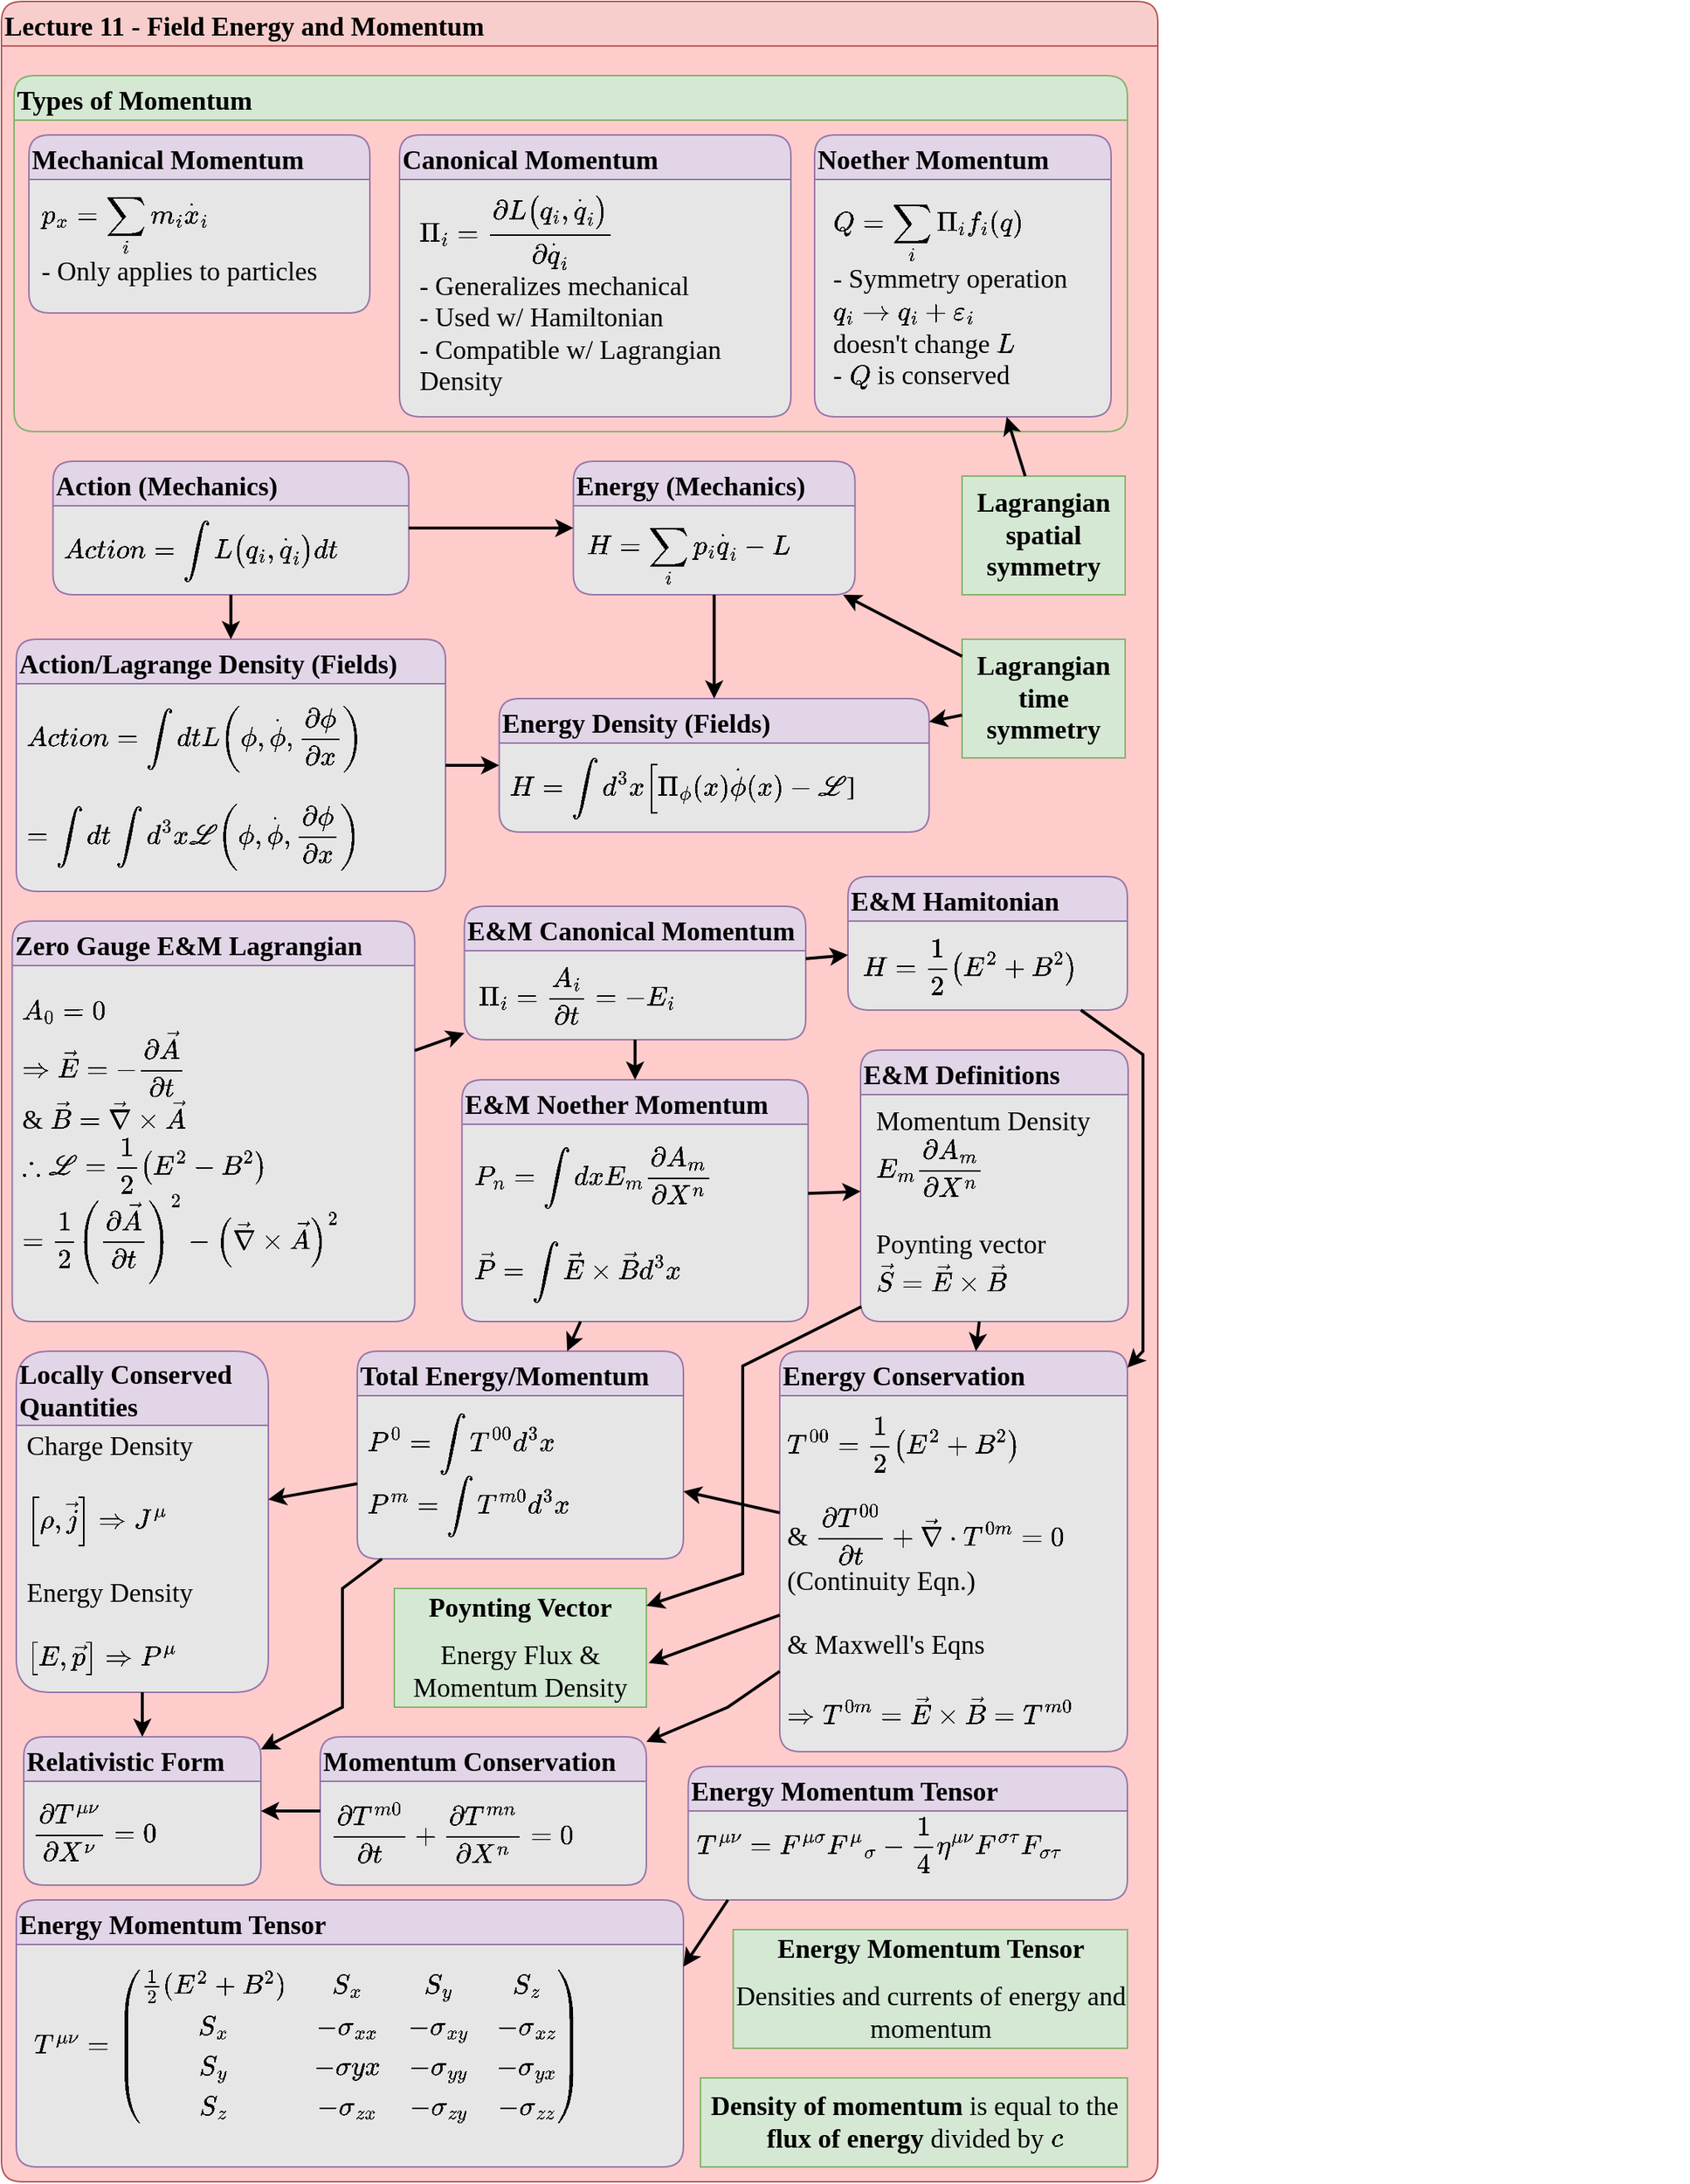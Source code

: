 <mxfile version="25.0.1">
  <diagram id="JDI_gfJpjxLJ_JYhKjTu" name="Page-1">
    <mxGraphModel dx="1803" dy="1056" grid="1" gridSize="10" guides="1" tooltips="1" connect="1" arrows="1" fold="1" page="1" pageScale="1" pageWidth="850" pageHeight="1100" math="1" shadow="0">
      <root>
        <mxCell id="0" />
        <mxCell id="1" parent="0" />
        <mxCell id="2" value="Lecture 11 - Field Energy and Momentum" style="swimlane;fontFamily=Comic Sans MS;fontSize=18;align=left;fillColor=#f8cecc;strokeColor=#b85450;fillStyle=auto;rounded=1;startSize=30;labelBackgroundColor=none;swimlaneFillColor=#FFCCCC;gradientColor=none;gradientDirection=south;glass=0;shadow=0;textShadow=0;labelBorderColor=none;collapsible=0;" parent="1" vertex="1">
          <mxGeometry x="30" y="10" width="780" height="1470" as="geometry" />
        </mxCell>
        <mxCell id="IQ-svMYEMczREjocYg2U-16" value="Relativistic Form" style="swimlane;fontFamily=Comic Sans MS;fontSize=18;align=left;fillColor=#e1d5e7;strokeColor=#9673a6;fillStyle=auto;rounded=1;startSize=30;swimlaneFillColor=#E6E6E6;collapsible=0;enumerate=0;comic=0;moveCells=0;fixedWidth=1;resizable=1;movableLabel=0;backgroundOutline=0;container=1;autosize=0;" vertex="1" parent="2">
          <mxGeometry x="15" y="1170" width="160" height="100" as="geometry">
            <mxRectangle x="40" y="150" width="250" height="40" as="alternateBounds" />
          </mxGeometry>
        </mxCell>
        <mxCell id="IQ-svMYEMczREjocYg2U-17" value="`\frac{\partial T^{\mu\nu}}{\partial X^\nu} = 0`" style="text;html=1;align=left;verticalAlign=middle;resizable=0;points=[];autosize=1;strokeColor=none;fillColor=none;fontSize=18;fontFamily=Comic Sans MS;overflow=visible;portConstraint=none;connectable=0;autosizeGrid=1;backgroundOutline=0;recursiveResize=0;allowArrows=1;" vertex="1" parent="IQ-svMYEMczREjocYg2U-16">
          <mxGeometry x="3.75" y="44" width="440" height="40" as="geometry" />
        </mxCell>
        <mxCell id="E-6iDWutbOKhYZRiamqX-6" value="Types of Momentum" style="swimlane;fontFamily=Comic Sans MS;fontSize=18;align=left;fillColor=#d5e8d4;strokeColor=#82b366;fillStyle=auto;rounded=1;startSize=30;swimlaneFillColor=none;collapsible=0;enumerate=0;comic=0;moveCells=0;fixedWidth=1;resizable=1;movableLabel=0;backgroundOutline=0;container=1;autosize=0;" parent="1" vertex="1">
          <mxGeometry x="38.5" y="60" width="751" height="240" as="geometry">
            <mxRectangle x="40" y="150" width="250" height="40" as="alternateBounds" />
          </mxGeometry>
        </mxCell>
        <mxCell id="vg88usDtNtBHZfyLmnjd-2" value="Mechanical Momentum" style="swimlane;fontFamily=Comic Sans MS;fontSize=18;align=left;fillColor=#e1d5e7;strokeColor=#9673a6;fillStyle=auto;rounded=1;startSize=30;swimlaneFillColor=#E6E6E6;collapsible=0;enumerate=0;comic=0;moveCells=0;fixedWidth=1;resizable=1;movableLabel=0;backgroundOutline=0;container=1;autosize=0;" parent="E-6iDWutbOKhYZRiamqX-6" vertex="1">
          <mxGeometry x="10" y="40" width="230" height="120" as="geometry">
            <mxRectangle x="40" y="150" width="250" height="40" as="alternateBounds" />
          </mxGeometry>
        </mxCell>
        <mxCell id="vg88usDtNtBHZfyLmnjd-3" value="`p_x = \sum_i m_i \dot x_i`&lt;div&gt;- Only applies to particles&lt;/div&gt;" style="text;html=1;align=left;verticalAlign=middle;resizable=0;points=[];autosize=1;strokeColor=none;fillColor=none;fontSize=18;fontFamily=Comic Sans MS;overflow=visible;portConstraint=none;connectable=0;autosizeGrid=1;backgroundOutline=0;recursiveResize=0;allowArrows=1;" parent="vg88usDtNtBHZfyLmnjd-2" vertex="1">
          <mxGeometry x="6" y="42" width="270" height="60" as="geometry" />
        </mxCell>
        <mxCell id="E-6iDWutbOKhYZRiamqX-8" value="Canonical Momentum" style="swimlane;fontFamily=Comic Sans MS;fontSize=18;align=left;fillColor=#e1d5e7;strokeColor=#9673a6;fillStyle=auto;rounded=1;startSize=30;swimlaneFillColor=#E6E6E6;collapsible=0;enumerate=0;comic=0;moveCells=0;fixedWidth=1;resizable=1;movableLabel=0;backgroundOutline=0;container=1;autosize=0;" parent="E-6iDWutbOKhYZRiamqX-6" vertex="1">
          <mxGeometry x="260" y="40" width="264" height="190" as="geometry">
            <mxRectangle x="40" y="150" width="250" height="40" as="alternateBounds" />
          </mxGeometry>
        </mxCell>
        <mxCell id="E-6iDWutbOKhYZRiamqX-9" value="`\Pi_i = \frac{\partial L(q_i, \dot q_i)}{\partial \dot q_i}`&lt;div&gt;- Generalizes mechanical&lt;/div&gt;&lt;div&gt;- Used w/ Hamiltonian&lt;/div&gt;&lt;div&gt;- Compatible w/ Lagrangian&amp;nbsp;&lt;/div&gt;&lt;div&gt;Density&lt;/div&gt;&lt;div&gt;&lt;br&gt;&lt;/div&gt;" style="text;html=1;align=left;verticalAlign=middle;resizable=0;points=[];autosize=1;strokeColor=none;fillColor=none;fontSize=18;fontFamily=Comic Sans MS;overflow=visible;portConstraint=none;connectable=0;autosizeGrid=1;backgroundOutline=0;recursiveResize=0;allowArrows=1;" parent="E-6iDWutbOKhYZRiamqX-8" vertex="1">
          <mxGeometry x="11" y="50" width="520" height="140" as="geometry" />
        </mxCell>
        <mxCell id="E-6iDWutbOKhYZRiamqX-10" value="Noether Momentum" style="swimlane;fontFamily=Comic Sans MS;fontSize=18;align=left;fillColor=#e1d5e7;strokeColor=#9673a6;fillStyle=auto;rounded=1;startSize=30;swimlaneFillColor=#E6E6E6;collapsible=0;enumerate=0;comic=0;moveCells=0;fixedWidth=1;resizable=1;movableLabel=0;backgroundOutline=0;container=1;autosize=0;" parent="E-6iDWutbOKhYZRiamqX-6" vertex="1">
          <mxGeometry x="540" y="40" width="200" height="190" as="geometry">
            <mxRectangle x="40" y="150" width="250" height="40" as="alternateBounds" />
          </mxGeometry>
        </mxCell>
        <mxCell id="E-6iDWutbOKhYZRiamqX-11" value="`Q = \sum_i \Pi_i f_i(q)`&lt;div&gt;- Symmetry operation&amp;nbsp;&lt;/div&gt;&lt;div&gt;`q_i \rightarrow q_i + \epsilon_i`&amp;nbsp;&lt;/div&gt;&lt;div&gt;doesn&#39;t change `L`&lt;/div&gt;&lt;div&gt;- `Q` is conserved&lt;/div&gt;" style="text;html=1;align=left;verticalAlign=middle;resizable=0;points=[];autosize=1;strokeColor=none;fillColor=none;fontSize=18;fontFamily=Comic Sans MS;overflow=visible;portConstraint=none;connectable=0;autosizeGrid=1;backgroundOutline=0;recursiveResize=0;allowArrows=1;" parent="E-6iDWutbOKhYZRiamqX-10" vertex="1">
          <mxGeometry x="10" y="50" width="310" height="120" as="geometry" />
        </mxCell>
        <mxCell id="E-6iDWutbOKhYZRiamqX-12" value="Energy (Mechanics)" style="swimlane;fontFamily=Comic Sans MS;fontSize=18;align=left;fillColor=#e1d5e7;strokeColor=#9673a6;fillStyle=auto;rounded=1;startSize=30;swimlaneFillColor=#E6E6E6;collapsible=0;enumerate=0;comic=0;moveCells=0;fixedWidth=1;resizable=1;movableLabel=0;backgroundOutline=0;container=1;autosize=0;" parent="1" vertex="1">
          <mxGeometry x="415.75" y="320" width="190" height="90" as="geometry">
            <mxRectangle x="40" y="150" width="250" height="40" as="alternateBounds" />
          </mxGeometry>
        </mxCell>
        <mxCell id="E-6iDWutbOKhYZRiamqX-13" value="`H = \sum_i p_i \dot q_i - L`" style="text;html=1;align=left;verticalAlign=middle;resizable=0;points=[];autosize=1;strokeColor=none;fillColor=none;fontSize=18;fontFamily=Comic Sans MS;overflow=visible;portConstraint=none;connectable=0;autosizeGrid=1;backgroundOutline=0;recursiveResize=0;allowArrows=1;" parent="E-6iDWutbOKhYZRiamqX-12" vertex="1">
          <mxGeometry x="7" y="45" width="270" height="40" as="geometry" />
        </mxCell>
        <mxCell id="E-6iDWutbOKhYZRiamqX-14" value="Action (Mechanics)" style="swimlane;fontFamily=Comic Sans MS;fontSize=18;align=left;fillColor=#e1d5e7;strokeColor=#9673a6;fillStyle=auto;rounded=1;startSize=30;swimlaneFillColor=#E6E6E6;collapsible=0;enumerate=0;comic=0;moveCells=0;fixedWidth=1;resizable=1;movableLabel=0;backgroundOutline=0;container=1;autosize=0;" parent="1" vertex="1">
          <mxGeometry x="64.75" y="320" width="240" height="90" as="geometry">
            <mxRectangle x="40" y="150" width="250" height="40" as="alternateBounds" />
          </mxGeometry>
        </mxCell>
        <mxCell id="E-6iDWutbOKhYZRiamqX-15" value="`Action = \int L(q_i, \dot q_i) dt`" style="text;html=1;align=left;verticalAlign=middle;resizable=0;points=[];autosize=1;strokeColor=none;fillColor=none;fontSize=18;fontFamily=Comic Sans MS;overflow=visible;portConstraint=none;connectable=0;autosizeGrid=1;backgroundOutline=0;recursiveResize=0;allowArrows=1;" parent="E-6iDWutbOKhYZRiamqX-14" vertex="1">
          <mxGeometry x="5" y="40" width="310" height="40" as="geometry" />
        </mxCell>
        <mxCell id="E-6iDWutbOKhYZRiamqX-16" value="Action/Lagrange Density (Fields)" style="swimlane;fontFamily=Comic Sans MS;fontSize=18;align=left;fillColor=#e1d5e7;strokeColor=#9673a6;fillStyle=auto;rounded=1;startSize=30;swimlaneFillColor=#E6E6E6;collapsible=0;enumerate=0;comic=0;moveCells=0;fixedWidth=1;resizable=1;movableLabel=0;backgroundOutline=0;container=1;autosize=0;" parent="1" vertex="1">
          <mxGeometry x="40" y="440" width="289.5" height="170" as="geometry">
            <mxRectangle x="40" y="150" width="250" height="40" as="alternateBounds" />
          </mxGeometry>
        </mxCell>
        <mxCell id="E-6iDWutbOKhYZRiamqX-17" value="`Action = \int dt L(\phi, \dot \phi, \frac{\partial \phi}{\partial x})`&lt;div&gt;&lt;br&gt;&lt;div&gt;`= \int dt \int d^3 x \mathcal L(\phi, \dot \phi, \frac{\partial \phi}{\partial x})`&lt;/div&gt;&lt;/div&gt;" style="text;html=1;align=left;verticalAlign=middle;resizable=0;points=[];autosize=1;strokeColor=none;fillColor=none;fontSize=18;fontFamily=Comic Sans MS;overflow=visible;portConstraint=none;connectable=0;autosizeGrid=1;backgroundOutline=0;recursiveResize=0;allowArrows=1;" parent="E-6iDWutbOKhYZRiamqX-16" vertex="1">
          <mxGeometry x="5" y="60" width="710" height="80" as="geometry" />
        </mxCell>
        <mxCell id="E-6iDWutbOKhYZRiamqX-19" value="" style="endArrow=classic;html=1;rounded=0;fontFamily=Comic Sans MS;fontSize=18;fontColor=default;autosize=1;resizable=0;strokeWidth=2;" parent="1" source="E-6iDWutbOKhYZRiamqX-14" target="E-6iDWutbOKhYZRiamqX-16" edge="1">
          <mxGeometry width="50" height="50" relative="1" as="geometry">
            <mxPoint x="356.25" y="360" as="sourcePoint" />
            <mxPoint x="406.25" y="310" as="targetPoint" />
          </mxGeometry>
        </mxCell>
        <mxCell id="E-6iDWutbOKhYZRiamqX-20" value="Energy Density (Fields)" style="swimlane;fontFamily=Comic Sans MS;fontSize=18;align=left;fillColor=#e1d5e7;strokeColor=#9673a6;fillStyle=auto;rounded=1;startSize=30;swimlaneFillColor=#E6E6E6;collapsible=0;enumerate=0;comic=0;moveCells=0;fixedWidth=1;resizable=1;movableLabel=0;backgroundOutline=0;container=1;autosize=0;" parent="1" vertex="1">
          <mxGeometry x="365.75" y="480" width="290" height="90" as="geometry">
            <mxRectangle x="40" y="150" width="250" height="40" as="alternateBounds" />
          </mxGeometry>
        </mxCell>
        <mxCell id="E-6iDWutbOKhYZRiamqX-21" value="`H = \int d^3 x[\Pi_\phi (x) \dot \phi(x) - \mathcal L`]" style="text;html=1;align=left;verticalAlign=middle;resizable=0;points=[];autosize=1;strokeColor=none;fillColor=none;fontSize=18;fontFamily=Comic Sans MS;overflow=visible;portConstraint=none;connectable=0;autosizeGrid=1;backgroundOutline=0;recursiveResize=0;allowArrows=1;" parent="E-6iDWutbOKhYZRiamqX-20" vertex="1">
          <mxGeometry x="5" y="40" width="490" height="40" as="geometry" />
        </mxCell>
        <mxCell id="E-6iDWutbOKhYZRiamqX-24" value="" style="endArrow=classic;html=1;rounded=0;fontFamily=Comic Sans MS;fontSize=18;fontColor=default;autosize=1;resizable=0;strokeWidth=2;" parent="1" source="E-6iDWutbOKhYZRiamqX-12" target="E-6iDWutbOKhYZRiamqX-20" edge="1">
          <mxGeometry width="50" height="50" relative="1" as="geometry">
            <mxPoint x="315.75" y="420" as="sourcePoint" />
            <mxPoint x="365.75" y="370" as="targetPoint" />
          </mxGeometry>
        </mxCell>
        <mxCell id="E-6iDWutbOKhYZRiamqX-25" value="Zero Gauge E&amp;M Lagrangian" style="swimlane;fontFamily=Comic Sans MS;fontSize=18;align=left;fillColor=#e1d5e7;strokeColor=#9673a6;fillStyle=auto;rounded=1;startSize=30;swimlaneFillColor=#E6E6E6;collapsible=0;enumerate=0;comic=0;moveCells=0;fixedWidth=1;resizable=1;movableLabel=0;backgroundOutline=0;container=1;autosize=0;" parent="1" vertex="1">
          <mxGeometry x="37.25" y="630" width="271.5" height="270" as="geometry">
            <mxRectangle x="40" y="150" width="250" height="40" as="alternateBounds" />
          </mxGeometry>
        </mxCell>
        <mxCell id="E-6iDWutbOKhYZRiamqX-26" value="`A_0 = 0`&lt;div&gt;`\implies \vec E = -\frac{\partial \vec A}{\partial t}`&lt;/div&gt;&lt;div&gt;&amp;amp; `\vec B = \vec \nabla \times \vec A`&lt;/div&gt;&lt;div&gt;`\therefore \mathcal L = \frac{1}{2}(E^2 - B^2)`&lt;br&gt;`= \frac{1}{2}(\frac{\partial \vec A}{\partial t})^2 - (\vec \nabla \times \vec A)^2`&lt;/div&gt;" style="text;html=1;align=left;verticalAlign=middle;resizable=0;points=[];autosize=1;strokeColor=none;fillColor=none;fontSize=18;fontFamily=Comic Sans MS;overflow=visible;portConstraint=none;connectable=0;autosizeGrid=1;backgroundOutline=0;recursiveResize=0;allowArrows=1;" parent="E-6iDWutbOKhYZRiamqX-25" vertex="1">
          <mxGeometry x="5" y="87" width="730" height="120" as="geometry" />
        </mxCell>
        <mxCell id="E-6iDWutbOKhYZRiamqX-27" value="" style="endArrow=classic;html=1;rounded=0;fontFamily=Comic Sans MS;fontSize=18;fontColor=default;autosize=1;resizable=0;strokeWidth=2;" parent="1" source="E-6iDWutbOKhYZRiamqX-14" target="E-6iDWutbOKhYZRiamqX-12" edge="1">
          <mxGeometry width="50" height="50" relative="1" as="geometry">
            <mxPoint x="343" y="550" as="sourcePoint" />
            <mxPoint x="393" y="500" as="targetPoint" />
          </mxGeometry>
        </mxCell>
        <mxCell id="E-6iDWutbOKhYZRiamqX-28" value="" style="endArrow=classic;html=1;rounded=0;fontFamily=Comic Sans MS;fontSize=18;fontColor=default;autosize=1;resizable=0;strokeWidth=2;" parent="1" source="E-6iDWutbOKhYZRiamqX-16" target="E-6iDWutbOKhYZRiamqX-20" edge="1">
          <mxGeometry width="50" height="50" relative="1" as="geometry">
            <mxPoint x="315" y="409.09" as="sourcePoint" />
            <mxPoint x="426" y="409.09" as="targetPoint" />
          </mxGeometry>
        </mxCell>
        <mxCell id="E-6iDWutbOKhYZRiamqX-30" value="E&amp;M Canonical Momentum" style="swimlane;fontFamily=Comic Sans MS;fontSize=18;align=left;fillColor=#e1d5e7;strokeColor=#9673a6;fillStyle=auto;rounded=1;startSize=30;swimlaneFillColor=#E6E6E6;collapsible=0;enumerate=0;comic=0;moveCells=0;fixedWidth=1;resizable=1;movableLabel=0;backgroundOutline=0;container=1;autosize=0;" parent="1" vertex="1">
          <mxGeometry x="342.26" y="620" width="230.25" height="90" as="geometry">
            <mxRectangle x="40" y="150" width="250" height="40" as="alternateBounds" />
          </mxGeometry>
        </mxCell>
        <mxCell id="E-6iDWutbOKhYZRiamqX-31" value="`\Pi_i = \frac{A_i}{\partial t} = -E_i`" style="text;html=1;align=left;verticalAlign=middle;resizable=0;points=[];autosize=1;strokeColor=none;fillColor=none;fontSize=18;fontFamily=Comic Sans MS;overflow=visible;portConstraint=none;connectable=0;autosizeGrid=1;backgroundOutline=0;recursiveResize=0;allowArrows=1;" parent="E-6iDWutbOKhYZRiamqX-30" vertex="1">
          <mxGeometry x="8" y="40" width="340" height="40" as="geometry" />
        </mxCell>
        <mxCell id="E-6iDWutbOKhYZRiamqX-32" value="" style="endArrow=classic;html=1;rounded=0;fontFamily=Comic Sans MS;fontSize=18;fontColor=default;autosize=1;resizable=0;strokeWidth=2;" parent="1" source="E-6iDWutbOKhYZRiamqX-25" target="E-6iDWutbOKhYZRiamqX-30" edge="1">
          <mxGeometry width="50" height="50" relative="1" as="geometry">
            <mxPoint x="428.75" y="670" as="sourcePoint" />
            <mxPoint x="478.75" y="620" as="targetPoint" />
          </mxGeometry>
        </mxCell>
        <mxCell id="E-6iDWutbOKhYZRiamqX-33" value="E&amp;M Hamitonian" style="swimlane;fontFamily=Comic Sans MS;fontSize=18;align=left;fillColor=#e1d5e7;strokeColor=#9673a6;fillStyle=auto;rounded=1;startSize=30;swimlaneFillColor=#E6E6E6;collapsible=0;enumerate=0;comic=0;moveCells=0;fixedWidth=1;resizable=1;movableLabel=0;backgroundOutline=0;container=1;autosize=0;" parent="1" vertex="1">
          <mxGeometry x="601" y="600" width="188.5" height="90" as="geometry">
            <mxRectangle x="40" y="150" width="250" height="40" as="alternateBounds" />
          </mxGeometry>
        </mxCell>
        <mxCell id="E-6iDWutbOKhYZRiamqX-34" value="`H = \frac{1}{2}(E^2 + B^2)`" style="text;html=1;align=left;verticalAlign=middle;resizable=0;points=[];autosize=1;strokeColor=none;fillColor=none;fontSize=18;fontFamily=Comic Sans MS;overflow=visible;portConstraint=none;connectable=0;autosizeGrid=1;backgroundOutline=0;recursiveResize=0;allowArrows=1;" parent="E-6iDWutbOKhYZRiamqX-33" vertex="1">
          <mxGeometry x="8" y="40" width="270" height="40" as="geometry" />
        </mxCell>
        <mxCell id="E-6iDWutbOKhYZRiamqX-35" value="" style="endArrow=classic;html=1;rounded=0;fontFamily=Comic Sans MS;fontSize=18;fontColor=default;autosize=1;resizable=0;strokeWidth=2;" parent="1" source="E-6iDWutbOKhYZRiamqX-30" target="E-6iDWutbOKhYZRiamqX-33" edge="1">
          <mxGeometry width="50" height="50" relative="1" as="geometry">
            <mxPoint x="368.75" y="640" as="sourcePoint" />
            <mxPoint x="418.75" y="590" as="targetPoint" />
          </mxGeometry>
        </mxCell>
        <mxCell id="E-6iDWutbOKhYZRiamqX-36" value="&lt;p&gt;&lt;font face=&quot;Comic Sans MS&quot;&gt;&lt;span style=&quot;font-size: 18px;&quot;&gt;&lt;b&gt;Lagrangian time symmetry&lt;/b&gt;&lt;/span&gt;&lt;/font&gt;&lt;/p&gt;" style="text;strokeColor=#82b366;align=center;fillColor=#d5e8d4;html=1;verticalAlign=middle;whiteSpace=wrap;rounded=0;fontFamily=Helvetica;fontSize=11;fontColor=default;rotation=0;" parent="1" vertex="1">
          <mxGeometry x="678" y="440" width="110" height="80" as="geometry" />
        </mxCell>
        <mxCell id="E-6iDWutbOKhYZRiamqX-37" value="&lt;p&gt;&lt;font face=&quot;Comic Sans MS&quot;&gt;&lt;span style=&quot;font-size: 18px;&quot;&gt;&lt;b&gt;Lagrangian spatial symmetry&lt;/b&gt;&lt;/span&gt;&lt;/font&gt;&lt;/p&gt;" style="text;strokeColor=#82b366;align=center;fillColor=#d5e8d4;html=1;verticalAlign=middle;whiteSpace=wrap;rounded=0;fontFamily=Helvetica;fontSize=11;fontColor=default;rotation=0;" parent="1" vertex="1">
          <mxGeometry x="678" y="330" width="110" height="80" as="geometry" />
        </mxCell>
        <mxCell id="E-6iDWutbOKhYZRiamqX-38" value="" style="endArrow=classic;html=1;rounded=0;fontFamily=Comic Sans MS;fontSize=18;fontColor=default;autosize=1;resizable=0;strokeWidth=2;" parent="1" source="E-6iDWutbOKhYZRiamqX-36" target="E-6iDWutbOKhYZRiamqX-12" edge="1">
          <mxGeometry width="50" height="50" relative="1" as="geometry">
            <mxPoint x="370" y="500" as="sourcePoint" />
            <mxPoint x="420" y="450" as="targetPoint" />
          </mxGeometry>
        </mxCell>
        <mxCell id="E-6iDWutbOKhYZRiamqX-39" value="" style="endArrow=classic;html=1;rounded=0;fontFamily=Comic Sans MS;fontSize=18;fontColor=default;autosize=1;resizable=0;strokeWidth=2;" parent="1" source="E-6iDWutbOKhYZRiamqX-37" target="E-6iDWutbOKhYZRiamqX-10" edge="1">
          <mxGeometry width="50" height="50" relative="1" as="geometry">
            <mxPoint x="900" y="340" as="sourcePoint" />
            <mxPoint x="950" y="290" as="targetPoint" />
          </mxGeometry>
        </mxCell>
        <mxCell id="E-6iDWutbOKhYZRiamqX-40" value="" style="endArrow=classic;html=1;rounded=0;fontFamily=Comic Sans MS;fontSize=18;fontColor=default;autosize=1;resizable=0;strokeWidth=2;" parent="1" source="E-6iDWutbOKhYZRiamqX-36" target="E-6iDWutbOKhYZRiamqX-20" edge="1">
          <mxGeometry width="50" height="50" relative="1" as="geometry">
            <mxPoint x="430" y="490" as="sourcePoint" />
            <mxPoint x="480" y="440" as="targetPoint" />
          </mxGeometry>
        </mxCell>
        <mxCell id="E-6iDWutbOKhYZRiamqX-41" value="E&amp;M Noether Momentum" style="swimlane;fontFamily=Comic Sans MS;fontSize=18;align=left;fillColor=#e1d5e7;strokeColor=#9673a6;fillStyle=auto;rounded=1;startSize=30;swimlaneFillColor=#E6E6E6;collapsible=0;enumerate=0;comic=0;moveCells=0;fixedWidth=1;resizable=1;movableLabel=0;backgroundOutline=0;container=1;autosize=0;" parent="1" vertex="1">
          <mxGeometry x="340.63" y="737" width="233.5" height="163" as="geometry">
            <mxRectangle x="40" y="150" width="250" height="40" as="alternateBounds" />
          </mxGeometry>
        </mxCell>
        <mxCell id="E-6iDWutbOKhYZRiamqX-42" value="`P_n = \int dx E_m \frac{\partial A_m}{\partial X^n}`&lt;div&gt;&lt;br&gt;&lt;div&gt;`\vec P = \int \vec E \times \vec B d^3 x`&lt;/div&gt;&lt;/div&gt;" style="text;html=1;align=left;verticalAlign=middle;resizable=0;points=[];autosize=1;strokeColor=none;fillColor=none;fontSize=18;fontFamily=Comic Sans MS;overflow=visible;portConstraint=none;connectable=0;autosizeGrid=1;backgroundOutline=0;recursiveResize=0;allowArrows=1;" parent="E-6iDWutbOKhYZRiamqX-41" vertex="1">
          <mxGeometry x="6.75" y="57" width="480" height="80" as="geometry" />
        </mxCell>
        <mxCell id="E-6iDWutbOKhYZRiamqX-43" value="" style="endArrow=classic;html=1;rounded=0;fontFamily=Comic Sans MS;fontSize=18;fontColor=default;autosize=1;resizable=0;strokeWidth=2;" parent="1" source="E-6iDWutbOKhYZRiamqX-30" target="E-6iDWutbOKhYZRiamqX-41" edge="1">
          <mxGeometry width="50" height="50" relative="1" as="geometry">
            <mxPoint x="410" y="680" as="sourcePoint" />
            <mxPoint x="460" y="630" as="targetPoint" />
          </mxGeometry>
        </mxCell>
        <mxCell id="IQ-svMYEMczREjocYg2U-2" value="E&amp;M Definitions" style="swimlane;fontFamily=Comic Sans MS;fontSize=18;align=left;fillColor=#e1d5e7;strokeColor=#9673a6;fillStyle=auto;rounded=1;startSize=30;swimlaneFillColor=#E6E6E6;collapsible=0;enumerate=0;comic=0;moveCells=0;fixedWidth=1;resizable=1;movableLabel=0;backgroundOutline=0;container=1;autosize=0;" vertex="1" parent="1">
          <mxGeometry x="609.5" y="717" width="180.5" height="183" as="geometry">
            <mxRectangle x="40" y="150" width="250" height="40" as="alternateBounds" />
          </mxGeometry>
        </mxCell>
        <mxCell id="IQ-svMYEMczREjocYg2U-3" value="&lt;div&gt;&lt;div&gt;Momentum Density&lt;/div&gt;&lt;div&gt;`E_m \frac{\partial A_m}{\partial X^n}`&lt;/div&gt;&lt;/div&gt;&lt;div&gt;&lt;br&gt;&lt;/div&gt;&lt;div&gt;Poynting vector&lt;/div&gt;&lt;div&gt;`\vec S = \vec E \times \vec\B`&lt;br&gt;&lt;/div&gt;" style="text;html=1;align=left;verticalAlign=middle;resizable=0;points=[];autosize=1;strokeColor=none;fillColor=none;fontSize=18;fontFamily=Comic Sans MS;overflow=visible;portConstraint=none;connectable=0;autosizeGrid=1;backgroundOutline=0;recursiveResize=0;allowArrows=1;" vertex="1" parent="IQ-svMYEMczREjocYg2U-2">
          <mxGeometry x="8.37" y="43" width="370" height="120" as="geometry" />
        </mxCell>
        <mxCell id="IQ-svMYEMczREjocYg2U-4" value="" style="endArrow=classic;html=1;rounded=0;fontFamily=Comic Sans MS;fontSize=18;fontColor=default;autosize=1;resizable=0;strokeWidth=2;" edge="1" parent="1" source="E-6iDWutbOKhYZRiamqX-41" target="IQ-svMYEMczREjocYg2U-2">
          <mxGeometry width="50" height="50" relative="1" as="geometry">
            <mxPoint x="530" y="780" as="sourcePoint" />
            <mxPoint x="580" y="730" as="targetPoint" />
          </mxGeometry>
        </mxCell>
        <mxCell id="IQ-svMYEMczREjocYg2U-5" value="Locally Conserved &#xa;Quantities" style="swimlane;fontFamily=Comic Sans MS;fontSize=18;align=left;fillColor=#e1d5e7;strokeColor=#9673a6;fillStyle=auto;rounded=1;startSize=50;swimlaneFillColor=#E6E6E6;collapsible=0;enumerate=0;comic=0;moveCells=0;fixedWidth=1;resizable=1;movableLabel=0;backgroundOutline=0;container=1;autosize=0;" vertex="1" parent="1">
          <mxGeometry x="40" y="920" width="170" height="230" as="geometry">
            <mxRectangle x="40" y="150" width="250" height="40" as="alternateBounds" />
          </mxGeometry>
        </mxCell>
        <mxCell id="IQ-svMYEMczREjocYg2U-6" value="&lt;div&gt;&lt;span style=&quot;background-color: initial;&quot;&gt;Charge Density&lt;/span&gt;&lt;br&gt;&lt;/div&gt;&lt;div&gt;&lt;span style=&quot;background-color: initial;&quot;&gt;&lt;br&gt;&lt;/span&gt;&lt;/div&gt;`[\rho, \vec j] \implies J^\mu`&lt;div&gt;&lt;br&gt;&lt;/div&gt;&lt;div&gt;Energy Density&lt;/div&gt;&lt;div&gt;&lt;br&gt;&lt;div&gt;`[E, \vec p] \implies P^\mu`&lt;/div&gt;&lt;/div&gt;" style="text;html=1;align=left;verticalAlign=middle;resizable=0;points=[];autosize=1;strokeColor=none;fillColor=none;fontSize=18;fontFamily=Comic Sans MS;overflow=visible;portConstraint=none;connectable=0;autosizeGrid=1;backgroundOutline=0;recursiveResize=0;allowArrows=1;" vertex="1" parent="IQ-svMYEMczREjocYg2U-5">
          <mxGeometry x="5" y="56" width="290" height="160" as="geometry" />
        </mxCell>
        <mxCell id="IQ-svMYEMczREjocYg2U-7" value="Energy Conservation" style="swimlane;fontFamily=Comic Sans MS;fontSize=18;align=left;fillColor=#e1d5e7;strokeColor=#9673a6;fillStyle=auto;rounded=1;startSize=30;swimlaneFillColor=#E6E6E6;collapsible=0;enumerate=0;comic=0;moveCells=0;fixedWidth=1;resizable=1;movableLabel=0;backgroundOutline=0;container=1;autosize=0;" vertex="1" parent="1">
          <mxGeometry x="555" y="920" width="234.5" height="270" as="geometry">
            <mxRectangle x="40" y="150" width="250" height="40" as="alternateBounds" />
          </mxGeometry>
        </mxCell>
        <mxCell id="IQ-svMYEMczREjocYg2U-8" value="`T^{00} = \frac{1}{2}(E^2 + B^2)`&lt;br&gt;&lt;br&gt;&lt;div&gt;&amp;amp; `\frac{\partial T^{00}}{\partial t} + \vec \nabla \cdot T^{0m} = 0`&lt;/div&gt;&lt;div&gt;(Continuity Eqn.)&lt;br&gt;&lt;/div&gt;&lt;div&gt;&lt;br&gt;&lt;/div&gt;&lt;div&gt;&amp;amp; Maxwell&#39;s Eqns&lt;/div&gt;&lt;div&gt;&lt;br&gt;&lt;/div&gt;&lt;div&gt;`\implies T^{0m} = \vec E \times \vec B = T^{m0}`&lt;/div&gt;" style="text;html=1;align=left;verticalAlign=middle;resizable=0;points=[];autosize=1;strokeColor=none;fillColor=none;fontSize=18;fontFamily=Comic Sans MS;overflow=visible;portConstraint=none;connectable=0;autosizeGrid=1;backgroundOutline=0;recursiveResize=0;allowArrows=1;" vertex="1" parent="IQ-svMYEMczREjocYg2U-7">
          <mxGeometry x="3" y="55" width="610" height="190" as="geometry" />
        </mxCell>
        <mxCell id="IQ-svMYEMczREjocYg2U-9" value="" style="endArrow=classic;html=1;rounded=0;fontFamily=Comic Sans MS;fontSize=18;fontColor=default;autosize=1;resizable=0;strokeWidth=2;" edge="1" parent="1" source="E-6iDWutbOKhYZRiamqX-33" target="IQ-svMYEMczREjocYg2U-7">
          <mxGeometry width="50" height="50" relative="1" as="geometry">
            <mxPoint x="370" y="710" as="sourcePoint" />
            <mxPoint x="420" y="660" as="targetPoint" />
            <Array as="points">
              <mxPoint x="800" y="720" />
              <mxPoint x="800" y="920" />
            </Array>
          </mxGeometry>
        </mxCell>
        <mxCell id="IQ-svMYEMczREjocYg2U-10" value="" style="endArrow=classic;html=1;rounded=0;fontFamily=Comic Sans MS;fontSize=18;fontColor=default;autosize=1;resizable=0;strokeWidth=2;" edge="1" parent="1" source="IQ-svMYEMczREjocYg2U-2" target="IQ-svMYEMczREjocYg2U-7">
          <mxGeometry width="50" height="50" relative="1" as="geometry">
            <mxPoint x="370" y="750" as="sourcePoint" />
            <mxPoint x="1020" y="970" as="targetPoint" />
          </mxGeometry>
        </mxCell>
        <mxCell id="IQ-svMYEMczREjocYg2U-11" value="Total Energy/Momentum" style="swimlane;fontFamily=Comic Sans MS;fontSize=18;align=left;fillColor=#e1d5e7;strokeColor=#9673a6;fillStyle=auto;rounded=1;startSize=30;swimlaneFillColor=#E6E6E6;collapsible=0;enumerate=0;comic=0;moveCells=0;fixedWidth=1;resizable=1;movableLabel=0;backgroundOutline=0;container=1;autosize=0;" vertex="1" parent="1">
          <mxGeometry x="270" y="920" width="220" height="140" as="geometry">
            <mxRectangle x="40" y="150" width="250" height="40" as="alternateBounds" />
          </mxGeometry>
        </mxCell>
        <mxCell id="IQ-svMYEMczREjocYg2U-12" value="`P^0 = \int T^{00}d^3x`&lt;div&gt;`P^m = \int T^{m0}d^3x`&lt;/div&gt;" style="text;html=1;align=left;verticalAlign=middle;resizable=0;points=[];autosize=1;strokeColor=none;fillColor=none;fontSize=18;fontFamily=Comic Sans MS;overflow=visible;portConstraint=none;connectable=0;autosizeGrid=1;backgroundOutline=0;recursiveResize=0;allowArrows=1;" vertex="1" parent="IQ-svMYEMczREjocYg2U-11">
          <mxGeometry x="4.5" y="53" width="240" height="60" as="geometry" />
        </mxCell>
        <mxCell id="IQ-svMYEMczREjocYg2U-13" value="" style="endArrow=classic;html=1;rounded=0;fontFamily=Comic Sans MS;fontSize=18;fontColor=default;autosize=1;resizable=0;strokeWidth=2;" edge="1" parent="1" source="E-6iDWutbOKhYZRiamqX-41" target="IQ-svMYEMczREjocYg2U-11">
          <mxGeometry width="50" height="50" relative="1" as="geometry">
            <mxPoint x="370" y="750" as="sourcePoint" />
            <mxPoint x="420" y="700" as="targetPoint" />
          </mxGeometry>
        </mxCell>
        <mxCell id="IQ-svMYEMczREjocYg2U-14" value="" style="endArrow=classic;html=1;rounded=0;fontFamily=Comic Sans MS;fontSize=18;fontColor=default;autosize=1;resizable=0;strokeWidth=2;" edge="1" parent="1" source="IQ-svMYEMczREjocYg2U-7" target="IQ-svMYEMczREjocYg2U-11">
          <mxGeometry width="50" height="50" relative="1" as="geometry">
            <mxPoint x="370" y="750" as="sourcePoint" />
            <mxPoint x="420" y="700" as="targetPoint" />
          </mxGeometry>
        </mxCell>
        <mxCell id="IQ-svMYEMczREjocYg2U-15" value="" style="endArrow=classic;html=1;rounded=0;fontFamily=Comic Sans MS;fontSize=18;fontColor=default;autosize=1;resizable=0;strokeWidth=2;" edge="1" parent="1" source="IQ-svMYEMczREjocYg2U-11" target="IQ-svMYEMczREjocYg2U-5">
          <mxGeometry width="50" height="50" relative="1" as="geometry">
            <mxPoint x="370" y="750" as="sourcePoint" />
            <mxPoint x="420" y="700" as="targetPoint" />
          </mxGeometry>
        </mxCell>
        <mxCell id="IQ-svMYEMczREjocYg2U-18" value="" style="endArrow=classic;html=1;rounded=0;fontFamily=Comic Sans MS;fontSize=18;fontColor=default;autosize=1;resizable=0;strokeWidth=2;" edge="1" parent="1" source="IQ-svMYEMczREjocYg2U-5" target="IQ-svMYEMczREjocYg2U-16">
          <mxGeometry width="50" height="50" relative="1" as="geometry">
            <mxPoint x="370" y="840" as="sourcePoint" />
            <mxPoint x="420" y="790" as="targetPoint" />
          </mxGeometry>
        </mxCell>
        <mxCell id="IQ-svMYEMczREjocYg2U-19" value="" style="endArrow=classic;html=1;rounded=0;fontFamily=Comic Sans MS;fontSize=18;fontColor=default;autosize=1;resizable=0;strokeWidth=2;entryX=1.009;entryY=0.628;entryDx=0;entryDy=0;entryPerimeter=0;" edge="1" parent="1" source="IQ-svMYEMczREjocYg2U-7" target="IQ-svMYEMczREjocYg2U-21">
          <mxGeometry width="50" height="50" relative="1" as="geometry">
            <mxPoint x="310" y="1090" as="sourcePoint" />
            <mxPoint x="349" y="1105" as="targetPoint" />
          </mxGeometry>
        </mxCell>
        <mxCell id="IQ-svMYEMczREjocYg2U-21" value="&lt;p&gt;&lt;font face=&quot;Comic Sans MS&quot;&gt;&lt;span style=&quot;font-size: 18px;&quot;&gt;&lt;b&gt;Poynting Vector&lt;/b&gt;&lt;/span&gt;&lt;/font&gt;&lt;/p&gt;&lt;p&gt;&lt;font face=&quot;Comic Sans MS&quot;&gt;&lt;span style=&quot;font-size: 18px;&quot;&gt;Energy Flux &amp;amp; Momentum Density&lt;/span&gt;&lt;/font&gt;&lt;/p&gt;" style="text;strokeColor=#82b366;align=center;fillColor=#d5e8d4;html=1;verticalAlign=middle;whiteSpace=wrap;rounded=0;fontFamily=Helvetica;fontSize=11;fontColor=default;" vertex="1" parent="1">
          <mxGeometry x="295" y="1080" width="170" height="80" as="geometry" />
        </mxCell>
        <mxCell id="IQ-svMYEMczREjocYg2U-22" value="" style="endArrow=classic;html=1;rounded=0;fontFamily=Comic Sans MS;fontSize=18;fontColor=default;autosize=1;resizable=0;strokeWidth=2;" edge="1" parent="1" target="IQ-svMYEMczREjocYg2U-21">
          <mxGeometry width="50" height="50" relative="1" as="geometry">
            <mxPoint x="610" y="890" as="sourcePoint" />
            <mxPoint x="420" y="980" as="targetPoint" />
            <Array as="points">
              <mxPoint x="530" y="930" />
              <mxPoint x="530" y="1070" />
            </Array>
          </mxGeometry>
        </mxCell>
        <mxCell id="IQ-svMYEMczREjocYg2U-23" value="" style="endArrow=classic;html=1;rounded=0;fontFamily=Comic Sans MS;fontSize=18;fontColor=default;autosize=1;resizable=0;strokeWidth=2;" edge="1" parent="1" source="IQ-svMYEMczREjocYg2U-7" target="IQ-svMYEMczREjocYg2U-26">
          <mxGeometry width="50" height="50" relative="1" as="geometry">
            <mxPoint x="410" y="1000" as="sourcePoint" />
            <mxPoint x="460" y="950" as="targetPoint" />
            <Array as="points">
              <mxPoint x="520" y="1160" />
            </Array>
          </mxGeometry>
        </mxCell>
        <mxCell id="IQ-svMYEMczREjocYg2U-24" value="" style="endArrow=classic;html=1;rounded=0;fontFamily=Comic Sans MS;fontSize=18;fontColor=default;autosize=1;resizable=0;strokeWidth=2;" edge="1" parent="1" source="IQ-svMYEMczREjocYg2U-11" target="IQ-svMYEMczREjocYg2U-16">
          <mxGeometry width="50" height="50" relative="1" as="geometry">
            <mxPoint x="565" y="1146" as="sourcePoint" />
            <mxPoint x="232" y="1224" as="targetPoint" />
            <Array as="points">
              <mxPoint x="260" y="1080" />
              <mxPoint x="260" y="1160" />
            </Array>
          </mxGeometry>
        </mxCell>
        <mxCell id="IQ-svMYEMczREjocYg2U-26" value="Momentum Conservation" style="swimlane;fontFamily=Comic Sans MS;fontSize=18;align=left;fillColor=#e1d5e7;strokeColor=#9673a6;fillStyle=auto;rounded=1;startSize=30;swimlaneFillColor=#E6E6E6;collapsible=0;enumerate=0;comic=0;moveCells=0;fixedWidth=1;resizable=1;movableLabel=0;backgroundOutline=0;container=1;autosize=0;" vertex="1" parent="1">
          <mxGeometry x="245" y="1180" width="220" height="100" as="geometry">
            <mxRectangle x="40" y="150" width="250" height="40" as="alternateBounds" />
          </mxGeometry>
        </mxCell>
        <mxCell id="IQ-svMYEMczREjocYg2U-27" value="`\frac{\partial T^{m0}}{\partial t} + \frac{\partial T^{mn}}{\partial X^n}= 0`" style="text;html=1;align=left;verticalAlign=middle;resizable=0;points=[];autosize=1;strokeColor=none;fillColor=none;fontSize=18;fontFamily=Comic Sans MS;overflow=visible;portConstraint=none;connectable=0;autosizeGrid=1;backgroundOutline=0;recursiveResize=0;allowArrows=1;" vertex="1" parent="IQ-svMYEMczREjocYg2U-26">
          <mxGeometry x="4.5" y="44" width="680" height="40" as="geometry" />
        </mxCell>
        <mxCell id="IQ-svMYEMczREjocYg2U-28" value="" style="endArrow=classic;html=1;rounded=0;fontFamily=Comic Sans MS;fontSize=18;fontColor=default;autosize=1;resizable=0;strokeWidth=2;" edge="1" parent="1" source="IQ-svMYEMczREjocYg2U-26" target="IQ-svMYEMczREjocYg2U-16">
          <mxGeometry width="50" height="50" relative="1" as="geometry">
            <mxPoint x="410" y="1220" as="sourcePoint" />
            <mxPoint x="460" y="1170" as="targetPoint" />
          </mxGeometry>
        </mxCell>
        <mxCell id="IQ-svMYEMczREjocYg2U-29" value="Energy Momentum Tensor" style="swimlane;fontFamily=Comic Sans MS;fontSize=18;align=left;fillColor=#e1d5e7;strokeColor=#9673a6;fillStyle=auto;rounded=1;startSize=30;swimlaneFillColor=#E6E6E6;collapsible=0;enumerate=0;comic=0;moveCells=0;fixedWidth=1;resizable=1;movableLabel=0;backgroundOutline=0;container=1;autosize=0;" vertex="1" parent="1">
          <mxGeometry x="40" y="1290" width="450" height="180" as="geometry">
            <mxRectangle x="40" y="150" width="250" height="40" as="alternateBounds" />
          </mxGeometry>
        </mxCell>
        <mxCell id="IQ-svMYEMczREjocYg2U-31" value="\(T^{\mu\nu} =\begin{pmatrix} \frac{1}{2}(E^2 + B^2) &amp;amp; S_x &amp;amp; S_y &amp;amp; S_z \\ S_x &amp;amp; -\sigma_{xx} &amp;amp; -\sigma_{xy} &amp;amp; -\sigma_{xz} \\ S_y &amp;amp; -\sigma{yx} &amp;amp; -\sigma_{yy} &amp;amp; -\sigma_{yx} \\ S_z &amp;amp; -\sigma_{zx} &amp;amp; -\sigma_{zy} &amp;amp; -\sigma_{zz} \end{pmatrix}\)" style="text;whiteSpace=wrap;html=1;fontSize=18;fontFamily=Comic Sans MS;connectable=0;" vertex="1" parent="IQ-svMYEMczREjocYg2U-29">
          <mxGeometry x="10" y="40" width="516.25" height="70" as="geometry" />
        </mxCell>
        <mxCell id="IQ-svMYEMczREjocYg2U-32" value="Energy Momentum Tensor" style="swimlane;fontFamily=Comic Sans MS;fontSize=18;align=left;fillColor=#e1d5e7;strokeColor=#9673a6;fillStyle=auto;rounded=1;startSize=30;swimlaneFillColor=#E6E6E6;collapsible=0;enumerate=0;comic=0;moveCells=0;fixedWidth=1;resizable=1;movableLabel=0;backgroundOutline=0;container=1;autosize=0;" vertex="1" parent="1">
          <mxGeometry x="493.25" y="1200" width="296.25" height="90" as="geometry">
            <mxRectangle x="40" y="150" width="250" height="40" as="alternateBounds" />
          </mxGeometry>
        </mxCell>
        <mxCell id="IQ-svMYEMczREjocYg2U-33" value="$$T^{\mu\nu} = F^{\mu\sigma}{F^\mu}_\sigma - \frac{1}{4}\eta^{\mu\nu}F^{\sigma \tau}F_{\sigma \tau}$$" style="text;whiteSpace=wrap;html=1;fontSize=18;fontFamily=Comic Sans MS;connectable=0;" vertex="1" parent="IQ-svMYEMczREjocYg2U-32">
          <mxGeometry x="3.25" y="9" width="516.25" height="70" as="geometry" />
        </mxCell>
        <mxCell id="IQ-svMYEMczREjocYg2U-34" value="" style="endArrow=classic;html=1;rounded=0;fontFamily=Comic Sans MS;fontSize=18;fontColor=default;autosize=1;resizable=0;strokeWidth=2;entryX=1;entryY=0.25;entryDx=0;entryDy=0;" edge="1" parent="1" target="IQ-svMYEMczREjocYg2U-29">
          <mxGeometry width="50" height="50" relative="1" as="geometry">
            <mxPoint x="520" y="1290" as="sourcePoint" />
            <mxPoint x="390" y="1070" as="targetPoint" />
            <Array as="points" />
          </mxGeometry>
        </mxCell>
        <mxCell id="IQ-svMYEMczREjocYg2U-35" value="&lt;p&gt;&lt;font face=&quot;Comic Sans MS&quot;&gt;&lt;span style=&quot;font-size: 18px;&quot;&gt;&lt;b&gt;Energy Momentum Tensor&lt;/b&gt;&lt;/span&gt;&lt;/font&gt;&lt;/p&gt;&lt;p&gt;&lt;font face=&quot;Comic Sans MS&quot;&gt;&lt;span style=&quot;font-size: 18px;&quot;&gt;Densities and currents of energy and momentum&lt;/span&gt;&lt;/font&gt;&lt;/p&gt;" style="text;strokeColor=#82b366;align=center;fillColor=#d5e8d4;html=1;verticalAlign=middle;whiteSpace=wrap;rounded=0;fontFamily=Helvetica;fontSize=11;fontColor=default;" vertex="1" parent="1">
          <mxGeometry x="523.63" y="1310" width="265.87" height="80" as="geometry" />
        </mxCell>
        <mxCell id="IQ-svMYEMczREjocYg2U-36" value="&lt;p&gt;&lt;font face=&quot;Comic Sans MS&quot;&gt;&lt;span style=&quot;font-size: 18px;&quot;&gt;&lt;b&gt;Density of momentum&lt;/b&gt; is equal to the &lt;b&gt;flux of energy&lt;/b&gt; divided by `c`&lt;/span&gt;&lt;/font&gt;&lt;/p&gt;" style="text;strokeColor=#82b366;align=center;fillColor=#d5e8d4;html=1;verticalAlign=middle;whiteSpace=wrap;rounded=0;fontFamily=Helvetica;fontSize=11;fontColor=default;" vertex="1" parent="1">
          <mxGeometry x="501.5" y="1410" width="288" height="60" as="geometry" />
        </mxCell>
      </root>
    </mxGraphModel>
  </diagram>
</mxfile>
